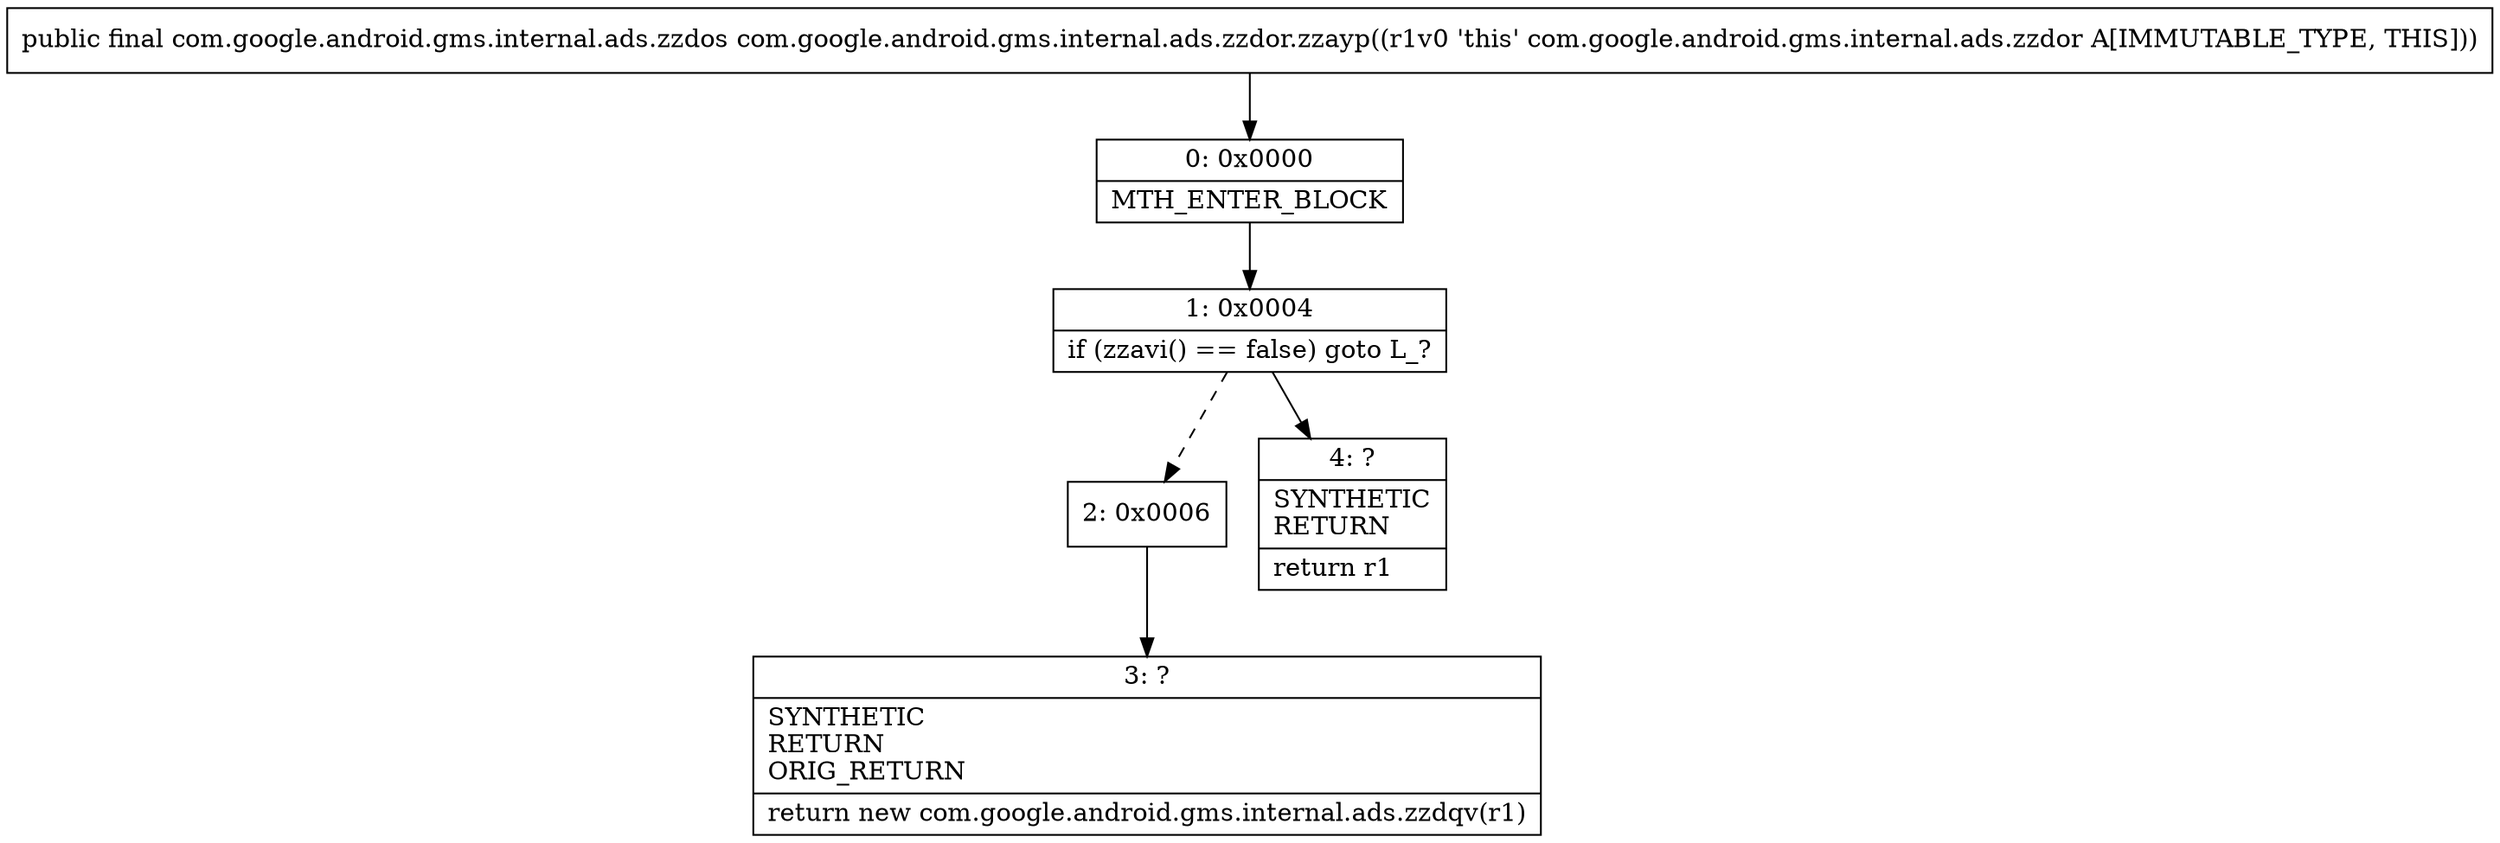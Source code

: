 digraph "CFG forcom.google.android.gms.internal.ads.zzdor.zzayp()Lcom\/google\/android\/gms\/internal\/ads\/zzdos;" {
Node_0 [shape=record,label="{0\:\ 0x0000|MTH_ENTER_BLOCK\l}"];
Node_1 [shape=record,label="{1\:\ 0x0004|if (zzavi() == false) goto L_?\l}"];
Node_2 [shape=record,label="{2\:\ 0x0006}"];
Node_3 [shape=record,label="{3\:\ ?|SYNTHETIC\lRETURN\lORIG_RETURN\l|return new com.google.android.gms.internal.ads.zzdqv(r1)\l}"];
Node_4 [shape=record,label="{4\:\ ?|SYNTHETIC\lRETURN\l|return r1\l}"];
MethodNode[shape=record,label="{public final com.google.android.gms.internal.ads.zzdos com.google.android.gms.internal.ads.zzdor.zzayp((r1v0 'this' com.google.android.gms.internal.ads.zzdor A[IMMUTABLE_TYPE, THIS])) }"];
MethodNode -> Node_0;
Node_0 -> Node_1;
Node_1 -> Node_2[style=dashed];
Node_1 -> Node_4;
Node_2 -> Node_3;
}

